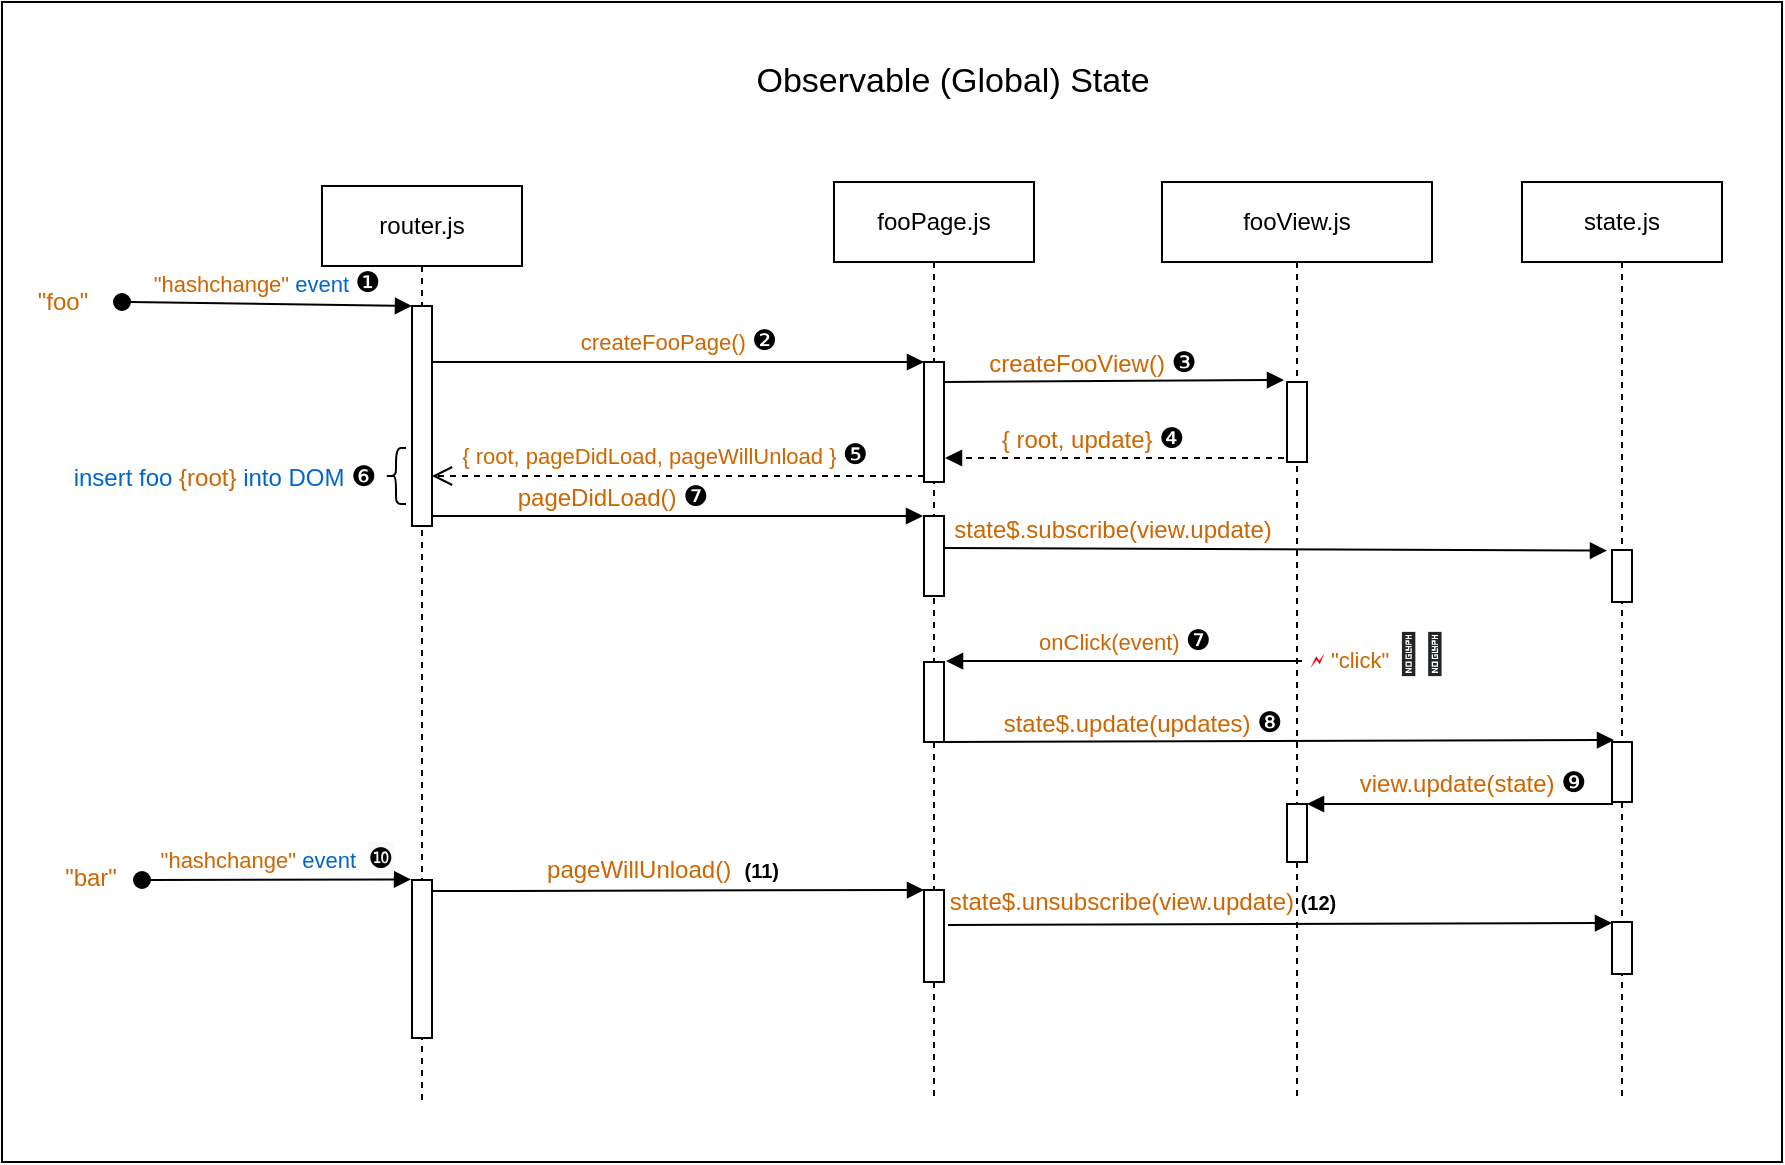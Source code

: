 <mxfile version="18.0.1" type="device"><diagram id="rmrR4LPJv_jfd1lIS_Dv" name="Page-1"><mxGraphModel dx="1375" dy="811" grid="1" gridSize="10" guides="1" tooltips="1" connect="1" arrows="1" fold="1" page="1" pageScale="1" pageWidth="1169" pageHeight="827" math="0" shadow="0"><root><mxCell id="0"/><mxCell id="1" parent="0"/><mxCell id="Az5BuB9AjIICMMA04QqW-50" value="" style="rounded=0;whiteSpace=wrap;html=1;fontColor=#CC6600;" vertex="1" parent="1"><mxGeometry x="90" y="140" width="890" height="580" as="geometry"/></mxCell><mxCell id="Az5BuB9AjIICMMA04QqW-2" value="&lt;font color=&quot;#cc6600&quot;&gt;&quot;hashchange&quot;&lt;/font&gt; &lt;font color=&quot;#0066cc&quot;&gt;event&amp;nbsp;&lt;/font&gt;&lt;span style=&quot;font-size: 14px;&quot;&gt;❶&lt;/span&gt;" style="html=1;verticalAlign=bottom;startArrow=oval;startFill=1;endArrow=block;startSize=8;rounded=0;entryX=0;entryY=0;entryDx=0;entryDy=0;entryPerimeter=0;" edge="1" parent="1" target="Az5BuB9AjIICMMA04QqW-4"><mxGeometry width="60" relative="1" as="geometry"><mxPoint x="150" y="290" as="sourcePoint"/><mxPoint x="290" y="290" as="targetPoint"/></mxGeometry></mxCell><mxCell id="Az5BuB9AjIICMMA04QqW-3" value="router.js" style="shape=umlLifeline;perimeter=lifelinePerimeter;whiteSpace=wrap;html=1;container=1;collapsible=0;recursiveResize=0;outlineConnect=0;" vertex="1" parent="1"><mxGeometry x="250" y="232" width="100" height="460" as="geometry"/></mxCell><mxCell id="Az5BuB9AjIICMMA04QqW-4" value="" style="html=1;points=[];perimeter=orthogonalPerimeter;" vertex="1" parent="Az5BuB9AjIICMMA04QqW-3"><mxGeometry x="45" y="60" width="10" height="110" as="geometry"/></mxCell><mxCell id="Az5BuB9AjIICMMA04QqW-5" value="" style="html=1;points=[];perimeter=orthogonalPerimeter;" vertex="1" parent="Az5BuB9AjIICMMA04QqW-3"><mxGeometry x="45" y="347" width="10" height="79" as="geometry"/></mxCell><mxCell id="Az5BuB9AjIICMMA04QqW-6" value="fooPage.js" style="shape=umlLifeline;perimeter=lifelinePerimeter;whiteSpace=wrap;html=1;container=1;collapsible=0;recursiveResize=0;outlineConnect=0;" vertex="1" parent="1"><mxGeometry x="506" y="230" width="100" height="460" as="geometry"/></mxCell><mxCell id="Az5BuB9AjIICMMA04QqW-7" value="" style="html=1;points=[];perimeter=orthogonalPerimeter;" vertex="1" parent="Az5BuB9AjIICMMA04QqW-6"><mxGeometry x="45" y="90" width="10" height="60" as="geometry"/></mxCell><mxCell id="Az5BuB9AjIICMMA04QqW-8" value="" style="html=1;points=[];perimeter=orthogonalPerimeter;" vertex="1" parent="Az5BuB9AjIICMMA04QqW-6"><mxGeometry x="45" y="167" width="10" height="40" as="geometry"/></mxCell><mxCell id="Az5BuB9AjIICMMA04QqW-9" value="" style="html=1;points=[];perimeter=orthogonalPerimeter;" vertex="1" parent="Az5BuB9AjIICMMA04QqW-6"><mxGeometry x="45" y="354" width="10" height="46" as="geometry"/></mxCell><mxCell id="Az5BuB9AjIICMMA04QqW-34" value="" style="html=1;verticalAlign=bottom;labelBackgroundColor=none;endArrow=block;endFill=1;rounded=0;entryX=-0.15;entryY=-0.025;entryDx=0;entryDy=0;entryPerimeter=0;" edge="1" parent="Az5BuB9AjIICMMA04QqW-6" target="Az5BuB9AjIICMMA04QqW-19"><mxGeometry width="160" relative="1" as="geometry"><mxPoint x="55" y="100" as="sourcePoint"/><mxPoint x="184" y="100" as="targetPoint"/></mxGeometry></mxCell><mxCell id="Az5BuB9AjIICMMA04QqW-18" value="" style="html=1;points=[];perimeter=orthogonalPerimeter;" vertex="1" parent="Az5BuB9AjIICMMA04QqW-6"><mxGeometry x="45" y="240" width="10" height="40" as="geometry"/></mxCell><mxCell id="Az5BuB9AjIICMMA04QqW-42" value="" style="html=1;verticalAlign=bottom;labelBackgroundColor=none;endArrow=block;endFill=1;rounded=0;fontColor=#CC6600;entryX=0.1;entryY=-0.033;entryDx=0;entryDy=0;entryPerimeter=0;" edge="1" parent="Az5BuB9AjIICMMA04QqW-6" target="Az5BuB9AjIICMMA04QqW-32"><mxGeometry width="160" relative="1" as="geometry"><mxPoint x="54" y="280" as="sourcePoint"/><mxPoint x="384" y="280" as="targetPoint"/></mxGeometry></mxCell><mxCell id="Az5BuB9AjIICMMA04QqW-10" value="&lt;font color=&quot;#cc6600&quot;&gt;createFooPage()&amp;nbsp;&lt;/font&gt;&lt;span style=&quot;font-size: 14px;&quot;&gt;❷&lt;/span&gt;" style="html=1;verticalAlign=bottom;endArrow=block;entryX=0;entryY=0;rounded=0;" edge="1" parent="1" source="Az5BuB9AjIICMMA04QqW-4" target="Az5BuB9AjIICMMA04QqW-7"><mxGeometry relative="1" as="geometry"><mxPoint x="320" y="310" as="sourcePoint"/></mxGeometry></mxCell><mxCell id="Az5BuB9AjIICMMA04QqW-11" value="&lt;font color=&quot;#cc6600&quot;&gt;{ root, pageDidLoad, pageWillUnload }&amp;nbsp;&lt;/font&gt;&lt;span style=&quot;font-size: 14px;&quot;&gt;❺&lt;/span&gt;" style="html=1;verticalAlign=bottom;endArrow=open;dashed=1;endSize=8;exitX=0;exitY=0.95;rounded=0;" edge="1" parent="1" source="Az5BuB9AjIICMMA04QqW-7" target="Az5BuB9AjIICMMA04QqW-4"><mxGeometry x="0.056" relative="1" as="geometry"><mxPoint x="320" y="386" as="targetPoint"/><mxPoint as="offset"/></mxGeometry></mxCell><mxCell id="Az5BuB9AjIICMMA04QqW-12" value="&lt;font color=&quot;#0066cc&quot;&gt;insert foo&amp;nbsp;&lt;/font&gt;&lt;font color=&quot;#cc6600&quot;&gt;{root}&lt;/font&gt;&lt;font color=&quot;#0066cc&quot;&gt; into DOM&amp;nbsp;&lt;/font&gt;&lt;span style=&quot;font-size: 14px;&quot;&gt;❻&lt;/span&gt;&lt;span style=&quot;font-size: 14px;&quot;&gt;&lt;br&gt;&lt;/span&gt;" style="text;html=1;resizable=0;autosize=1;align=center;verticalAlign=middle;points=[];fillColor=none;strokeColor=none;rounded=0;" vertex="1" parent="1"><mxGeometry x="116" y="367" width="170" height="20" as="geometry"/></mxCell><mxCell id="Az5BuB9AjIICMMA04QqW-13" value="&lt;font color=&quot;#000000&quot;&gt;&lt;span style=&quot;font-size: 17px;&quot;&gt;Observable (Global) State&lt;/span&gt;&lt;/font&gt;" style="text;html=1;resizable=0;autosize=1;align=center;verticalAlign=middle;points=[];fillColor=none;strokeColor=none;rounded=0;fontFamily=Helvetica;fontSize=14;fontColor=#CC6600;" vertex="1" parent="1"><mxGeometry x="460" y="170" width="210" height="20" as="geometry"/></mxCell><mxCell id="Az5BuB9AjIICMMA04QqW-14" value="" style="shape=curlyBracket;whiteSpace=wrap;html=1;rounded=1;fontColor=#CC6600;" vertex="1" parent="1"><mxGeometry x="282" y="363" width="10" height="28" as="geometry"/></mxCell><mxCell id="Az5BuB9AjIICMMA04QqW-15" value="" style="html=1;verticalAlign=bottom;labelBackgroundColor=none;endArrow=block;endFill=1;rounded=0;entryX=-0.05;entryY=0;entryDx=0;entryDy=0;entryPerimeter=0;" edge="1" parent="1" source="Az5BuB9AjIICMMA04QqW-4" target="Az5BuB9AjIICMMA04QqW-8"><mxGeometry width="160" relative="1" as="geometry"><mxPoint x="305" y="410" as="sourcePoint"/><mxPoint x="480" y="410" as="targetPoint"/></mxGeometry></mxCell><mxCell id="Az5BuB9AjIICMMA04QqW-16" value="&lt;font color=&quot;#cc6600&quot;&gt;pageDidLoad()&amp;nbsp;&lt;/font&gt;&lt;span style=&quot;font-size: 14px; background-color: rgb(255, 255, 255);&quot;&gt;❼&lt;/span&gt;" style="text;html=1;resizable=0;autosize=1;align=center;verticalAlign=middle;points=[];fillColor=none;strokeColor=none;rounded=0;" vertex="1" parent="1"><mxGeometry x="340" y="377" width="110" height="20" as="geometry"/></mxCell><mxCell id="Az5BuB9AjIICMMA04QqW-17" value="fooView.js" style="shape=umlLifeline;perimeter=lifelinePerimeter;whiteSpace=wrap;html=1;container=1;collapsible=0;recursiveResize=0;outlineConnect=0;" vertex="1" parent="1"><mxGeometry x="670" y="230" width="135" height="460" as="geometry"/></mxCell><mxCell id="Az5BuB9AjIICMMA04QqW-19" value="" style="html=1;points=[];perimeter=orthogonalPerimeter;" vertex="1" parent="Az5BuB9AjIICMMA04QqW-17"><mxGeometry x="62.5" y="100" width="10" height="40" as="geometry"/></mxCell><mxCell id="Az5BuB9AjIICMMA04QqW-40" value="&lt;span style=&quot;color: rgb(255, 0, 0); font-size: 11px; background-color: rgb(255, 255, 255);&quot;&gt;🗲 &lt;/span&gt;&lt;span style=&quot;font-size: 11px; background-color: rgb(255, 255, 255);&quot;&gt;&lt;font color=&quot;#cc6600&quot;&gt;&quot;click&quot;&lt;/font&gt;&lt;font color=&quot;#0066cc&quot;&gt;&amp;nbsp;&lt;/font&gt;&lt;/span&gt;&lt;span style=&quot;color: rgb(35, 38, 41); font-family: -apple-system, BlinkMacSystemFont, &amp;quot;Segoe UI Adjusted&amp;quot;, &amp;quot;Segoe UI&amp;quot;, &amp;quot;Liberation Sans&amp;quot;, sans-serif; text-align: left;&quot;&gt;&lt;font style=&quot;font-size: 20px;&quot;&gt;👩‍💻&lt;/font&gt;&lt;/span&gt;" style="text;html=1;resizable=0;autosize=1;align=center;verticalAlign=middle;points=[];fillColor=none;strokeColor=none;rounded=0;fontFamily=Helvetica;fontSize=17;fontColor=#000000;" vertex="1" parent="Az5BuB9AjIICMMA04QqW-17"><mxGeometry x="63" y="221" width="90" height="30" as="geometry"/></mxCell><mxCell id="Az5BuB9AjIICMMA04QqW-47" value="state$.unsubscribe(view.update) &lt;font style=&quot;font-size: 10px;&quot; color=&quot;#000000&quot;&gt;&lt;b&gt;(12)&lt;/b&gt;&lt;/font&gt;" style="text;html=1;resizable=0;autosize=1;align=center;verticalAlign=middle;points=[];fillColor=none;strokeColor=none;rounded=0;fontColor=#CC6600;" vertex="1" parent="Az5BuB9AjIICMMA04QqW-17"><mxGeometry x="-115" y="350" width="210" height="20" as="geometry"/></mxCell><mxCell id="Az5BuB9AjIICMMA04QqW-49" value="" style="html=1;points=[];perimeter=orthogonalPerimeter;" vertex="1" parent="Az5BuB9AjIICMMA04QqW-17"><mxGeometry x="62.5" y="311" width="10" height="29" as="geometry"/></mxCell><mxCell id="Az5BuB9AjIICMMA04QqW-20" value="&quot;foo&quot;" style="text;html=1;resizable=0;autosize=1;align=center;verticalAlign=middle;points=[];fillColor=none;strokeColor=none;rounded=0;fontColor=#CC6600;" vertex="1" parent="1"><mxGeometry x="100" y="280" width="40" height="20" as="geometry"/></mxCell><mxCell id="Az5BuB9AjIICMMA04QqW-21" value="&lt;font color=&quot;#cc6600&quot;&gt;&quot;hashchange&quot;&lt;/font&gt; &lt;font color=&quot;#0066cc&quot;&gt;event&amp;nbsp;&amp;nbsp;&lt;/font&gt;&lt;span style=&quot;font-size: 14px; background-color: rgb(248, 249, 250);&quot;&gt;❿&lt;/span&gt;" style="html=1;verticalAlign=bottom;startArrow=oval;startFill=1;endArrow=block;startSize=8;rounded=0;entryX=-0.05;entryY=0.017;entryDx=0;entryDy=0;entryPerimeter=0;" edge="1" parent="1"><mxGeometry width="60" relative="1" as="geometry"><mxPoint x="160" y="579" as="sourcePoint"/><mxPoint x="294.5" y="578.72" as="targetPoint"/></mxGeometry></mxCell><mxCell id="Az5BuB9AjIICMMA04QqW-22" value="&quot;bar&quot;" style="text;html=1;resizable=0;autosize=1;align=center;verticalAlign=middle;points=[];fillColor=none;strokeColor=none;rounded=0;fontColor=#CC6600;" vertex="1" parent="1"><mxGeometry x="114" y="568" width="40" height="20" as="geometry"/></mxCell><mxCell id="Az5BuB9AjIICMMA04QqW-23" value="" style="html=1;verticalAlign=bottom;labelBackgroundColor=none;endArrow=block;endFill=1;rounded=0;entryX=0;entryY=0;entryDx=0;entryDy=0;entryPerimeter=0;exitX=0.95;exitY=0.07;exitDx=0;exitDy=0;exitPerimeter=0;" edge="1" parent="1" source="Az5BuB9AjIICMMA04QqW-5" target="Az5BuB9AjIICMMA04QqW-9"><mxGeometry width="160" relative="1" as="geometry"><mxPoint x="305" y="530" as="sourcePoint"/><mxPoint x="484.5" y="530" as="targetPoint"/></mxGeometry></mxCell><mxCell id="Az5BuB9AjIICMMA04QqW-24" value="&lt;font color=&quot;#cc6600&quot;&gt;pageWillUnload()&amp;nbsp; &lt;/font&gt;&lt;font style=&quot;font-size: 10px;&quot;&gt;&lt;b&gt;(11)&lt;/b&gt;&lt;/font&gt;" style="text;html=1;resizable=0;autosize=1;align=center;verticalAlign=middle;points=[];fillColor=none;strokeColor=none;rounded=0;" vertex="1" parent="1"><mxGeometry x="355" y="564" width="130" height="20" as="geometry"/></mxCell><mxCell id="Az5BuB9AjIICMMA04QqW-31" value="state.js" style="shape=umlLifeline;perimeter=lifelinePerimeter;whiteSpace=wrap;html=1;container=1;collapsible=0;recursiveResize=0;outlineConnect=0;" vertex="1" parent="1"><mxGeometry x="850" y="230" width="100" height="460" as="geometry"/></mxCell><mxCell id="Az5BuB9AjIICMMA04QqW-32" value="" style="html=1;points=[];perimeter=orthogonalPerimeter;" vertex="1" parent="Az5BuB9AjIICMMA04QqW-31"><mxGeometry x="45" y="280" width="10" height="30" as="geometry"/></mxCell><mxCell id="Az5BuB9AjIICMMA04QqW-33" value="" style="html=1;points=[];perimeter=orthogonalPerimeter;" vertex="1" parent="Az5BuB9AjIICMMA04QqW-31"><mxGeometry x="45" y="184" width="10" height="26" as="geometry"/></mxCell><mxCell id="Az5BuB9AjIICMMA04QqW-48" value="" style="html=1;points=[];perimeter=orthogonalPerimeter;" vertex="1" parent="Az5BuB9AjIICMMA04QqW-31"><mxGeometry x="45" y="370" width="10" height="26" as="geometry"/></mxCell><mxCell id="Az5BuB9AjIICMMA04QqW-35" value="&lt;font color=&quot;#cc6600&quot;&gt;createFooView()&amp;nbsp;&lt;/font&gt;&lt;span style=&quot;font-size: 14px;&quot;&gt;❸&lt;/span&gt;" style="text;html=1;resizable=0;autosize=1;align=center;verticalAlign=middle;points=[];fillColor=none;strokeColor=none;rounded=0;" vertex="1" parent="1"><mxGeometry x="574.5" y="310" width="120" height="20" as="geometry"/></mxCell><mxCell id="Az5BuB9AjIICMMA04QqW-36" value="" style="html=1;verticalAlign=bottom;labelBackgroundColor=none;endArrow=block;endFill=1;dashed=1;rounded=0;fontColor=#CC6600;exitX=-0.15;exitY=0.95;exitDx=0;exitDy=0;exitPerimeter=0;entryX=1.05;entryY=0.8;entryDx=0;entryDy=0;entryPerimeter=0;" edge="1" parent="1" source="Az5BuB9AjIICMMA04QqW-19" target="Az5BuB9AjIICMMA04QqW-7"><mxGeometry width="160" relative="1" as="geometry"><mxPoint x="700" y="350" as="sourcePoint"/><mxPoint x="570" y="370" as="targetPoint"/></mxGeometry></mxCell><mxCell id="Az5BuB9AjIICMMA04QqW-37" value="{ root, update}&amp;nbsp;&lt;span style=&quot;color: rgb(0, 0, 0); font-size: 14px; background-color: rgb(255, 255, 255);&quot;&gt;❹&lt;/span&gt;" style="text;html=1;resizable=0;autosize=1;align=center;verticalAlign=middle;points=[];fillColor=none;strokeColor=none;rounded=0;fontColor=#CC6600;" vertex="1" parent="1"><mxGeometry x="579.5" y="348" width="110" height="20" as="geometry"/></mxCell><mxCell id="Az5BuB9AjIICMMA04QqW-38" value="" style="html=1;verticalAlign=bottom;labelBackgroundColor=none;endArrow=block;endFill=1;rounded=0;fontColor=#CC6600;entryX=-0.25;entryY=0.013;entryDx=0;entryDy=0;entryPerimeter=0;" edge="1" parent="1" target="Az5BuB9AjIICMMA04QqW-33"><mxGeometry width="160" relative="1" as="geometry"><mxPoint x="561" y="413" as="sourcePoint"/><mxPoint x="840" y="410" as="targetPoint"/></mxGeometry></mxCell><mxCell id="Az5BuB9AjIICMMA04QqW-39" value="state$.subscribe(view.update)" style="text;html=1;resizable=0;autosize=1;align=center;verticalAlign=middle;points=[];fillColor=none;strokeColor=none;rounded=0;fontColor=#CC6600;" vertex="1" parent="1"><mxGeometry x="560" y="394" width="170" height="20" as="geometry"/></mxCell><mxCell id="Az5BuB9AjIICMMA04QqW-41" value="&lt;font color=&quot;#cc6600&quot;&gt;onClick(event)&lt;/font&gt;&lt;font color=&quot;#0066cc&quot;&gt;&amp;nbsp;&lt;/font&gt;&lt;font style=&quot;font-size: 14px;&quot;&gt;❼&lt;/font&gt;" style="html=1;verticalAlign=bottom;endArrow=block;rounded=0;entryX=1.1;entryY=-0.012;entryDx=0;entryDy=0;entryPerimeter=0;exitX=0.078;exitY=0.617;exitDx=0;exitDy=0;exitPerimeter=0;" edge="1" parent="1" source="Az5BuB9AjIICMMA04QqW-40" target="Az5BuB9AjIICMMA04QqW-18"><mxGeometry relative="1" as="geometry"><mxPoint x="730" y="470" as="sourcePoint"/><mxPoint x="570" y="470" as="targetPoint"/></mxGeometry></mxCell><mxCell id="Az5BuB9AjIICMMA04QqW-43" value="state$.update(updates)&amp;nbsp;&lt;span style=&quot;color: rgb(0, 0, 0); font-size: 14px;&quot;&gt;❽&lt;/span&gt;" style="text;html=1;resizable=0;autosize=1;align=center;verticalAlign=middle;points=[];fillColor=none;strokeColor=none;rounded=0;fontColor=#CC6600;" vertex="1" parent="1"><mxGeometry x="585" y="490" width="150" height="20" as="geometry"/></mxCell><mxCell id="Az5BuB9AjIICMMA04QqW-45" value="view.update(state)&amp;nbsp;&lt;span style=&quot;color: rgb(0, 0, 0); font-size: 14px; background-color: rgb(255, 255, 255);&quot;&gt;❾&lt;/span&gt;" style="text;html=1;resizable=0;autosize=1;align=center;verticalAlign=middle;points=[];fillColor=none;strokeColor=none;rounded=0;fontColor=#CC6600;" vertex="1" parent="1"><mxGeometry x="760" y="520" width="130" height="20" as="geometry"/></mxCell><mxCell id="Az5BuB9AjIICMMA04QqW-46" value="" style="html=1;verticalAlign=bottom;labelBackgroundColor=none;endArrow=block;endFill=1;rounded=0;fontColor=#CC6600;exitX=1.2;exitY=0.38;exitDx=0;exitDy=0;exitPerimeter=0;entryX=0;entryY=0.019;entryDx=0;entryDy=0;entryPerimeter=0;" edge="1" parent="1" source="Az5BuB9AjIICMMA04QqW-9" target="Az5BuB9AjIICMMA04QqW-48"><mxGeometry width="160" relative="1" as="geometry"><mxPoint x="561" y="603" as="sourcePoint"/><mxPoint x="890" y="600" as="targetPoint"/></mxGeometry></mxCell><mxCell id="Az5BuB9AjIICMMA04QqW-44" value="" style="html=1;verticalAlign=bottom;labelBackgroundColor=none;endArrow=block;endFill=1;rounded=0;fontColor=#CC6600;exitX=0.05;exitY=1.033;exitDx=0;exitDy=0;exitPerimeter=0;" edge="1" parent="1" source="Az5BuB9AjIICMMA04QqW-32" target="Az5BuB9AjIICMMA04QqW-49"><mxGeometry width="160" relative="1" as="geometry"><mxPoint x="895" y="550" as="sourcePoint"/><mxPoint x="750" y="540" as="targetPoint"/></mxGeometry></mxCell></root></mxGraphModel></diagram></mxfile>